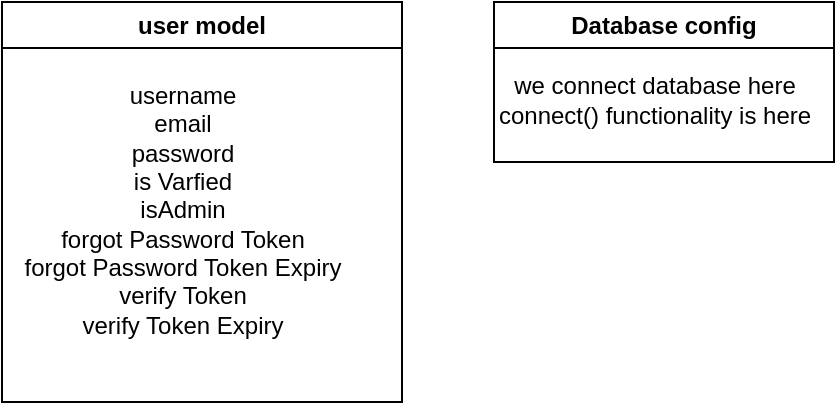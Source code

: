 <mxfile version="24.0.6" type="device">
  <diagram name="Page-1" id="C8osnoMumfsb_SJN_wgF">
    <mxGraphModel dx="772" dy="349" grid="1" gridSize="10" guides="1" tooltips="1" connect="1" arrows="1" fold="1" page="1" pageScale="1" pageWidth="850" pageHeight="1100" math="0" shadow="0">
      <root>
        <mxCell id="0" />
        <mxCell id="1" parent="0" />
        <mxCell id="2jRoZnvIHiZzppvhtLXt-5" value="user model" style="swimlane;whiteSpace=wrap;html=1;" vertex="1" parent="1">
          <mxGeometry x="20" y="20" width="200" height="200" as="geometry" />
        </mxCell>
        <mxCell id="2jRoZnvIHiZzppvhtLXt-7" value="username&lt;div&gt;email&lt;/div&gt;&lt;div&gt;password&lt;/div&gt;&lt;div&gt;is Varfied&lt;/div&gt;&lt;div&gt;isAdmin&lt;/div&gt;&lt;div&gt;forgot Password Token&lt;/div&gt;&lt;div&gt;forgot Password Token Expiry&lt;/div&gt;&lt;div&gt;verify Token&lt;/div&gt;&lt;div&gt;verify Token Expiry&lt;/div&gt;" style="text;html=1;align=center;verticalAlign=middle;resizable=0;points=[];autosize=1;strokeColor=none;fillColor=none;" vertex="1" parent="2jRoZnvIHiZzppvhtLXt-5">
          <mxGeometry y="34" width="180" height="140" as="geometry" />
        </mxCell>
        <mxCell id="2jRoZnvIHiZzppvhtLXt-9" value="Database config" style="swimlane;whiteSpace=wrap;html=1;" vertex="1" parent="1">
          <mxGeometry x="266" y="20" width="170" height="80" as="geometry" />
        </mxCell>
        <mxCell id="2jRoZnvIHiZzppvhtLXt-10" value="we connect database here&lt;div&gt;connect() functionality is here&lt;/div&gt;" style="text;html=1;align=center;verticalAlign=middle;resizable=0;points=[];autosize=1;strokeColor=none;fillColor=none;" vertex="1" parent="2jRoZnvIHiZzppvhtLXt-9">
          <mxGeometry x="-10" y="29" width="180" height="40" as="geometry" />
        </mxCell>
      </root>
    </mxGraphModel>
  </diagram>
</mxfile>
